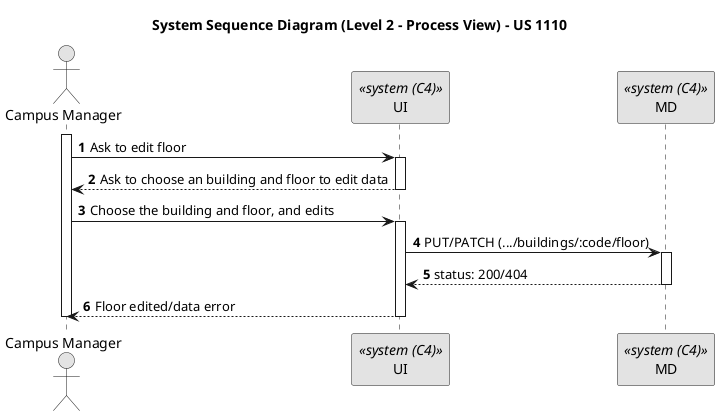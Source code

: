 @startuml
skinparam monochrome true
skinparam packageStyle rectangle
skinparam shadowing false

title System Sequence Diagram (Level 2 - Process View) - US 1110
autonumber

Actor "Campus Manager" as manager
participant "UI" as UI <<system (C4)>>
participant "MD" as MD <<system (C4)>>

activate manager
    manager -> UI : Ask to edit floor
    activate UI
        UI --> manager : Ask to choose an building and floor to edit data
    deactivate UI

    manager -> UI : Choose the building and floor, and edits
    activate UI
        UI -> MD : PUT/PATCH (.../buildings/:code/floor)
        activate MD
            UI <-- MD : status: 200/404
        deactivate MD

        UI --> manager : Floor edited/data error
    deactivate UI
deactivate manager

@enduml
